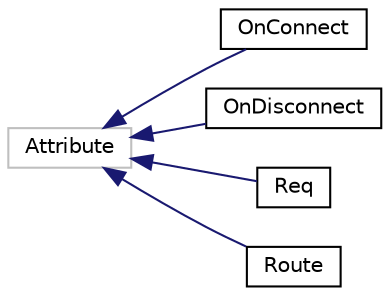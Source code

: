 digraph "Graphical Class Hierarchy"
{
 // LATEX_PDF_SIZE
  edge [fontname="Helvetica",fontsize="10",labelfontname="Helvetica",labelfontsize="10"];
  node [fontname="Helvetica",fontsize="10",shape=record];
  rankdir="LR";
  Node1 [label="Attribute",height=0.2,width=0.4,color="grey75", fillcolor="white", style="filled",tooltip=" "];
  Node1 -> Node0 [dir="back",color="midnightblue",fontsize="10",style="solid",fontname="Helvetica"];
  Node0 [label="OnConnect",height=0.2,width=0.4,color="black", fillcolor="white", style="filled",URL="$classOnConnect.html",tooltip="Annotated methods get invoked when a new connection occurs."];
  Node1 -> Node3 [dir="back",color="midnightblue",fontsize="10",style="solid",fontname="Helvetica"];
  Node3 [label="OnDisconnect",height=0.2,width=0.4,color="black", fillcolor="white", style="filled",URL="$classOnDisconnect.html",tooltip="Annotated methods get invoked when a disconnect occurs."];
  Node1 -> Node4 [dir="back",color="midnightblue",fontsize="10",style="solid",fontname="Helvetica"];
  Node4 [label="Req",height=0.2,width=0.4,color="black", fillcolor="white", style="filled",URL="$classReq.html",tooltip="Annotating a parameter in a Route marks it for the incoming request packet (encoded as a JObject )."];
  Node1 -> Node5 [dir="back",color="midnightblue",fontsize="10",style="solid",fontname="Helvetica"];
  Node5 [label="Route",height=0.2,width=0.4,color="black", fillcolor="white", style="filled",URL="$classRoute.html",tooltip="Annotated methods will be considered when processing incoming packets."];
}
